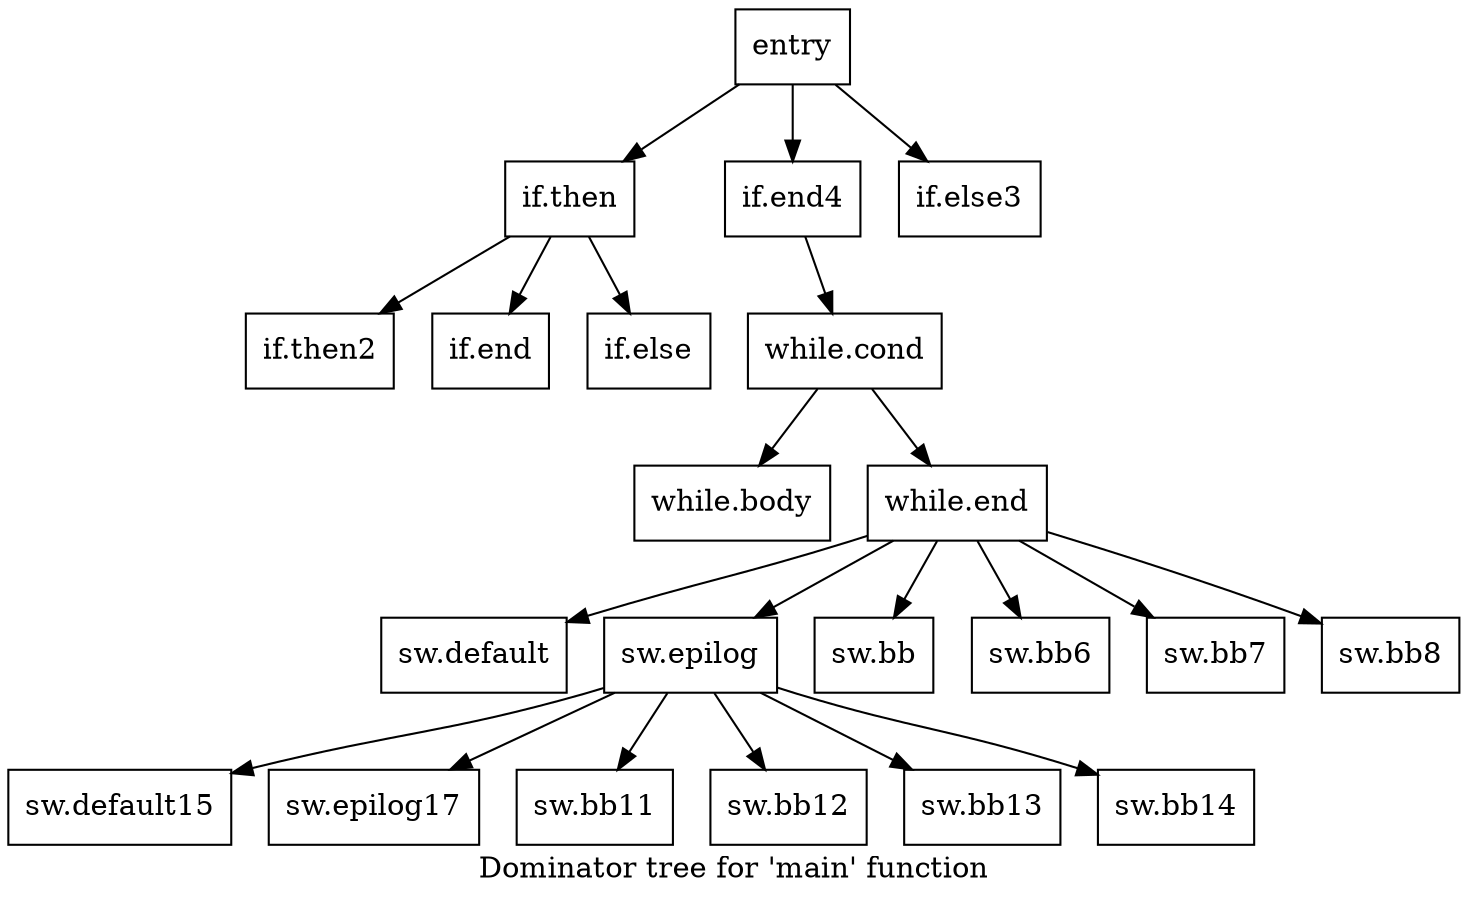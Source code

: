 digraph "Dominator tree for 'main' function" {
	label="Dominator tree for 'main' function";

	Node0x5626daed88c0 [shape=record,label="{entry}"];
	Node0x5626daed88c0 -> Node0x5626daed8920;
	Node0x5626daed88c0 -> Node0x5626daed8ee0;
	Node0x5626daed88c0 -> Node0x5626daed9540;
	Node0x5626daed8920 [shape=record,label="{if.then}"];
	Node0x5626daed8920 -> Node0x5626daed8980;
	Node0x5626daed8920 -> Node0x5626daed8df0;
	Node0x5626daed8920 -> Node0x5626daed94e0;
	Node0x5626daed8980 [shape=record,label="{if.then2}"];
	Node0x5626daed8df0 [shape=record,label="{if.end}"];
	Node0x5626daed94e0 [shape=record,label="{if.else}"];
	Node0x5626daed8ee0 [shape=record,label="{if.end4}"];
	Node0x5626daed8ee0 -> Node0x5626daed8f40;
	Node0x5626daed8f40 [shape=record,label="{while.cond}"];
	Node0x5626daed8f40 -> Node0x5626daed8fa0;
	Node0x5626daed8f40 -> Node0x5626daed9000;
	Node0x5626daed8fa0 [shape=record,label="{while.body}"];
	Node0x5626daed9000 [shape=record,label="{while.end}"];
	Node0x5626daed9000 -> Node0x5626daed9060;
	Node0x5626daed9000 -> Node0x5626daed90c0;
	Node0x5626daed9000 -> Node0x5626daed9360;
	Node0x5626daed9000 -> Node0x5626daed93c0;
	Node0x5626daed9000 -> Node0x5626daed9420;
	Node0x5626daed9000 -> Node0x5626daed9480;
	Node0x5626daed9060 [shape=record,label="{sw.default}"];
	Node0x5626daed90c0 [shape=record,label="{sw.epilog}"];
	Node0x5626daed90c0 -> Node0x5626daed9120;
	Node0x5626daed90c0 -> Node0x5626daed9180;
	Node0x5626daed90c0 -> Node0x5626daed91e0;
	Node0x5626daed90c0 -> Node0x5626daed9240;
	Node0x5626daed90c0 -> Node0x5626daed92a0;
	Node0x5626daed90c0 -> Node0x5626daed9300;
	Node0x5626daed9120 [shape=record,label="{sw.default15}"];
	Node0x5626daed9180 [shape=record,label="{sw.epilog17}"];
	Node0x5626daed91e0 [shape=record,label="{sw.bb11}"];
	Node0x5626daed9240 [shape=record,label="{sw.bb12}"];
	Node0x5626daed92a0 [shape=record,label="{sw.bb13}"];
	Node0x5626daed9300 [shape=record,label="{sw.bb14}"];
	Node0x5626daed9360 [shape=record,label="{sw.bb}"];
	Node0x5626daed93c0 [shape=record,label="{sw.bb6}"];
	Node0x5626daed9420 [shape=record,label="{sw.bb7}"];
	Node0x5626daed9480 [shape=record,label="{sw.bb8}"];
	Node0x5626daed9540 [shape=record,label="{if.else3}"];
}
